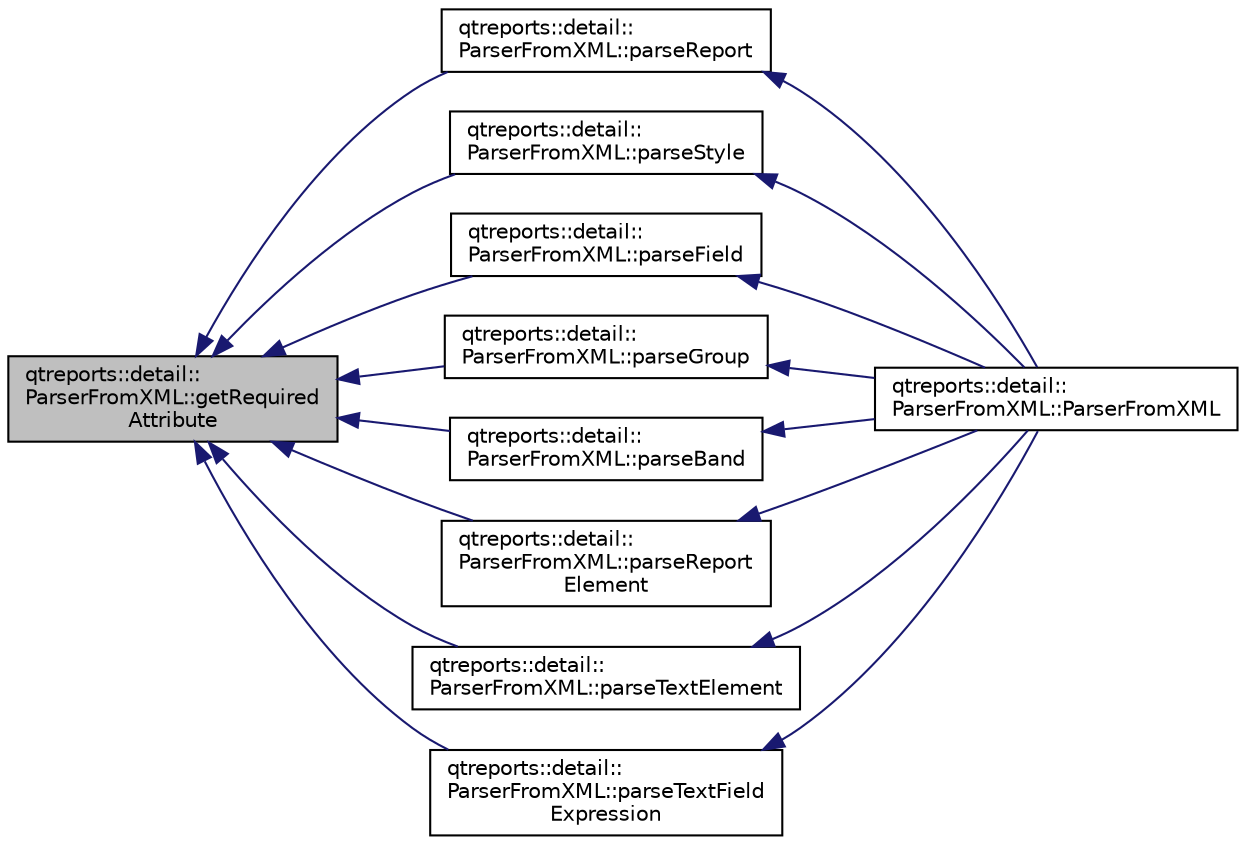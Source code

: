 digraph "qtreports::detail::ParserFromXML::getRequiredAttribute"
{
 // INTERACTIVE_SVG=YES
  bgcolor="transparent";
  edge [fontname="Helvetica",fontsize="10",labelfontname="Helvetica",labelfontsize="10"];
  node [fontname="Helvetica",fontsize="10",shape=record];
  rankdir="LR";
  Node1 [label="qtreports::detail::\lParserFromXML::getRequired\lAttribute",height=0.2,width=0.4,color="black", fillcolor="grey75", style="filled", fontcolor="black"];
  Node1 -> Node2 [dir="back",color="midnightblue",fontsize="10",style="solid",fontname="Helvetica"];
  Node2 [label="qtreports::detail::\lParserFromXML::parseReport",height=0.2,width=0.4,color="black",URL="$classqtreports_1_1detail_1_1_parser_from_x_m_l.html#a8247dc85ae5cae03ab3f175982a0857e",tooltip="Парсит тэг report. "];
  Node2 -> Node3 [dir="back",color="midnightblue",fontsize="10",style="solid",fontname="Helvetica"];
  Node3 [label="qtreports::detail::\lParserFromXML::ParserFromXML",height=0.2,width=0.4,color="black",URL="$classqtreports_1_1detail_1_1_parser_from_x_m_l.html#ab548bd252b2e13a315daefae6b43f1d6"];
  Node1 -> Node4 [dir="back",color="midnightblue",fontsize="10",style="solid",fontname="Helvetica"];
  Node4 [label="qtreports::detail::\lParserFromXML::parseStyle",height=0.2,width=0.4,color="black",URL="$classqtreports_1_1detail_1_1_parser_from_x_m_l.html#a5a366e39f908935a618b137e7e27496c",tooltip="Парсит тэг style. "];
  Node4 -> Node3 [dir="back",color="midnightblue",fontsize="10",style="solid",fontname="Helvetica"];
  Node1 -> Node5 [dir="back",color="midnightblue",fontsize="10",style="solid",fontname="Helvetica"];
  Node5 [label="qtreports::detail::\lParserFromXML::parseField",height=0.2,width=0.4,color="black",URL="$classqtreports_1_1detail_1_1_parser_from_x_m_l.html#a20a5b5081956769e0d219779407ba76c",tooltip="Парсит тэг Field. "];
  Node5 -> Node3 [dir="back",color="midnightblue",fontsize="10",style="solid",fontname="Helvetica"];
  Node1 -> Node6 [dir="back",color="midnightblue",fontsize="10",style="solid",fontname="Helvetica"];
  Node6 [label="qtreports::detail::\lParserFromXML::parseGroup",height=0.2,width=0.4,color="black",URL="$classqtreports_1_1detail_1_1_parser_from_x_m_l.html#a477a961860b1de77b5a0da28e361987a",tooltip="Парсит тэг group. "];
  Node6 -> Node3 [dir="back",color="midnightblue",fontsize="10",style="solid",fontname="Helvetica"];
  Node1 -> Node7 [dir="back",color="midnightblue",fontsize="10",style="solid",fontname="Helvetica"];
  Node7 [label="qtreports::detail::\lParserFromXML::parseBand",height=0.2,width=0.4,color="black",URL="$classqtreports_1_1detail_1_1_parser_from_x_m_l.html#af04b8018f1bb3d60ecb6525f31d29885",tooltip="Парсит тэг Band. "];
  Node7 -> Node3 [dir="back",color="midnightblue",fontsize="10",style="solid",fontname="Helvetica"];
  Node1 -> Node8 [dir="back",color="midnightblue",fontsize="10",style="solid",fontname="Helvetica"];
  Node8 [label="qtreports::detail::\lParserFromXML::parseReport\lElement",height=0.2,width=0.4,color="black",URL="$classqtreports_1_1detail_1_1_parser_from_x_m_l.html#aee6cb5359125988f68abfcd2f6fe4514",tooltip="Парсит тэг ReportElement - общие данные о элементе отчета (положение, размеры и пр.) "];
  Node8 -> Node3 [dir="back",color="midnightblue",fontsize="10",style="solid",fontname="Helvetica"];
  Node1 -> Node9 [dir="back",color="midnightblue",fontsize="10",style="solid",fontname="Helvetica"];
  Node9 [label="qtreports::detail::\lParserFromXML::parseTextElement",height=0.2,width=0.4,color="black",URL="$classqtreports_1_1detail_1_1_parser_from_x_m_l.html#a3693d70428f413c6adb999bf0ad69abe",tooltip="Парсит тэг TextElement - общие данные о текстовом элементе (выравнивание текста и пр..."];
  Node9 -> Node3 [dir="back",color="midnightblue",fontsize="10",style="solid",fontname="Helvetica"];
  Node1 -> Node10 [dir="back",color="midnightblue",fontsize="10",style="solid",fontname="Helvetica"];
  Node10 [label="qtreports::detail::\lParserFromXML::parseTextField\lExpression",height=0.2,width=0.4,color="black",URL="$classqtreports_1_1detail_1_1_parser_from_x_m_l.html#a459f21efce7b714320d84d304d304d60",tooltip="Парсит текст для textField. "];
  Node10 -> Node3 [dir="back",color="midnightblue",fontsize="10",style="solid",fontname="Helvetica"];
}
